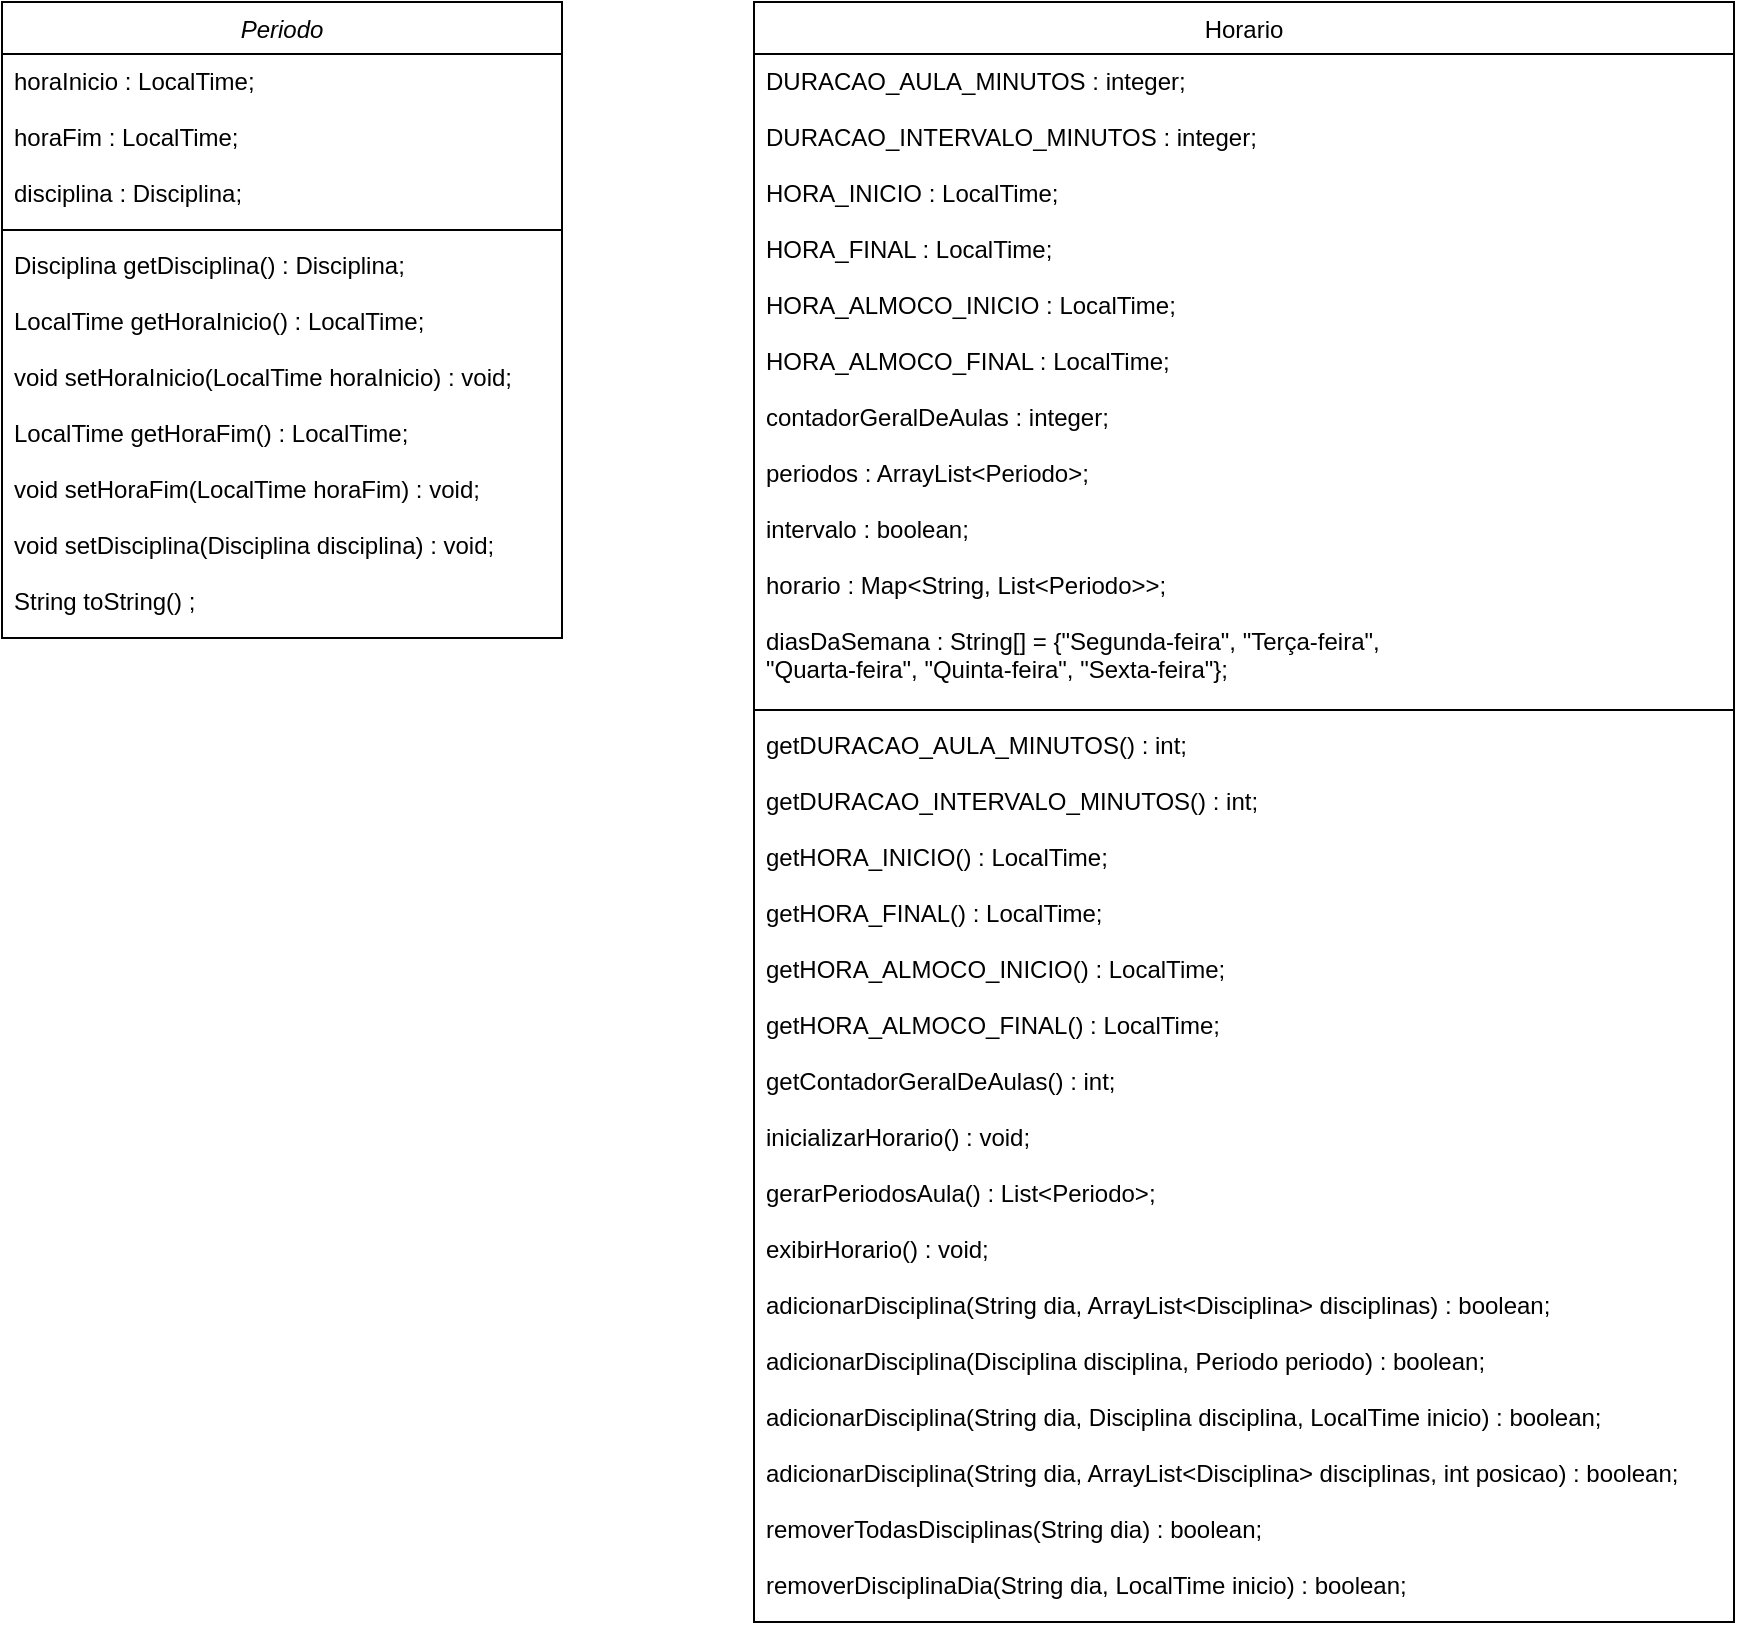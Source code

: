 <mxfile version="24.7.12">
  <diagram id="C5RBs43oDa-KdzZeNtuy" name="Page-1">
    <mxGraphModel dx="1050" dy="557" grid="1" gridSize="10" guides="1" tooltips="1" connect="1" arrows="1" fold="1" page="1" pageScale="1" pageWidth="827" pageHeight="1169" math="0" shadow="0">
      <root>
        <mxCell id="WIyWlLk6GJQsqaUBKTNV-0" />
        <mxCell id="WIyWlLk6GJQsqaUBKTNV-1" parent="WIyWlLk6GJQsqaUBKTNV-0" />
        <mxCell id="zkfFHV4jXpPFQw0GAbJ--0" value="Periodo" style="swimlane;fontStyle=2;align=center;verticalAlign=top;childLayout=stackLayout;horizontal=1;startSize=26;horizontalStack=0;resizeParent=1;resizeLast=0;collapsible=1;marginBottom=0;rounded=0;shadow=0;strokeWidth=1;" parent="WIyWlLk6GJQsqaUBKTNV-1" vertex="1">
          <mxGeometry x="134" y="120" width="280" height="318" as="geometry">
            <mxRectangle x="230" y="140" width="160" height="26" as="alternateBounds" />
          </mxGeometry>
        </mxCell>
        <mxCell id="zkfFHV4jXpPFQw0GAbJ--1" value="horaInicio : LocalTime;&#xa;&#xa;horaFim : LocalTime;&#xa;&#xa;disciplina : Disciplina;&#xa;" style="text;align=left;verticalAlign=top;spacingLeft=4;spacingRight=4;overflow=hidden;rotatable=0;points=[[0,0.5],[1,0.5]];portConstraint=eastwest;" parent="zkfFHV4jXpPFQw0GAbJ--0" vertex="1">
          <mxGeometry y="26" width="280" height="84" as="geometry" />
        </mxCell>
        <mxCell id="zkfFHV4jXpPFQw0GAbJ--4" value="" style="line;html=1;strokeWidth=1;align=left;verticalAlign=middle;spacingTop=-1;spacingLeft=3;spacingRight=3;rotatable=0;labelPosition=right;points=[];portConstraint=eastwest;" parent="zkfFHV4jXpPFQw0GAbJ--0" vertex="1">
          <mxGeometry y="110" width="280" height="8" as="geometry" />
        </mxCell>
        <mxCell id="zkfFHV4jXpPFQw0GAbJ--5" value="Disciplina getDisciplina() : Disciplina;&#xa;&#xa;LocalTime getHoraInicio() : LocalTime;&#xa;&#xa;void setHoraInicio(LocalTime horaInicio) : void;&#xa;&#xa;LocalTime getHoraFim() : LocalTime;&#xa;&#xa;void setHoraFim(LocalTime horaFim) : void;&#xa;&#xa;void setDisciplina(Disciplina disciplina) : void;&#xa;&#xa;String toString() ;&#xa;" style="text;align=left;verticalAlign=top;spacingLeft=4;spacingRight=4;overflow=hidden;rotatable=0;points=[[0,0.5],[1,0.5]];portConstraint=eastwest;" parent="zkfFHV4jXpPFQw0GAbJ--0" vertex="1">
          <mxGeometry y="118" width="280" height="200" as="geometry" />
        </mxCell>
        <mxCell id="zkfFHV4jXpPFQw0GAbJ--17" value="Horario" style="swimlane;fontStyle=0;align=center;verticalAlign=top;childLayout=stackLayout;horizontal=1;startSize=26;horizontalStack=0;resizeParent=1;resizeLast=0;collapsible=1;marginBottom=0;rounded=0;shadow=0;strokeWidth=1;" parent="WIyWlLk6GJQsqaUBKTNV-1" vertex="1">
          <mxGeometry x="510" y="120" width="490" height="810" as="geometry">
            <mxRectangle x="550" y="140" width="160" height="26" as="alternateBounds" />
          </mxGeometry>
        </mxCell>
        <mxCell id="zkfFHV4jXpPFQw0GAbJ--18" value="DURACAO_AULA_MINUTOS : integer;&#xa;&#xa;DURACAO_INTERVALO_MINUTOS : integer;&#xa;&#xa;HORA_INICIO : LocalTime;&#xa;&#xa;HORA_FINAL : LocalTime;&#xa;&#xa;HORA_ALMOCO_INICIO : LocalTime;&#xa;&#xa;HORA_ALMOCO_FINAL : LocalTime;&#xa;&#xa;contadorGeralDeAulas : integer;&#xa;&#xa;periodos : ArrayList&lt;Periodo&gt;;&#xa;&#xa;intervalo : boolean;&#xa;&#xa;horario : Map&lt;String, List&lt;Periodo&gt;&gt;;&#xa;&#xa;diasDaSemana : String[] = {&quot;Segunda-feira&quot;, &quot;Terça-feira&quot;, &#xa;&quot;Quarta-feira&quot;, &quot;Quinta-feira&quot;, &quot;Sexta-feira&quot;};" style="text;align=left;verticalAlign=top;spacingLeft=4;spacingRight=4;overflow=hidden;rotatable=0;points=[[0,0.5],[1,0.5]];portConstraint=eastwest;" parent="zkfFHV4jXpPFQw0GAbJ--17" vertex="1">
          <mxGeometry y="26" width="490" height="324" as="geometry" />
        </mxCell>
        <mxCell id="zkfFHV4jXpPFQw0GAbJ--23" value="" style="line;html=1;strokeWidth=1;align=left;verticalAlign=middle;spacingTop=-1;spacingLeft=3;spacingRight=3;rotatable=0;labelPosition=right;points=[];portConstraint=eastwest;" parent="zkfFHV4jXpPFQw0GAbJ--17" vertex="1">
          <mxGeometry y="350" width="490" height="8" as="geometry" />
        </mxCell>
        <mxCell id="zkfFHV4jXpPFQw0GAbJ--24" value="getDURACAO_AULA_MINUTOS() : int;&#xa;&#xa;getDURACAO_INTERVALO_MINUTOS() : int;&#xa;&#xa;getHORA_INICIO() : LocalTime;&#xa;&#xa;getHORA_FINAL() : LocalTime;&#xa;&#xa;getHORA_ALMOCO_INICIO() : LocalTime;&#xa;&#xa;getHORA_ALMOCO_FINAL() : LocalTime;&#xa;&#xa;getContadorGeralDeAulas() : int;&#xa;&#xa;inicializarHorario() : void;&#xa;&#xa;gerarPeriodosAula() : List&lt;Periodo&gt;;&#xa;&#xa;exibirHorario() : void;&#xa;&#xa;adicionarDisciplina(String dia, ArrayList&lt;Disciplina&gt; disciplinas) : boolean;&#xa;&#xa;adicionarDisciplina(Disciplina disciplina, Periodo periodo) : boolean;&#xa;&#xa;adicionarDisciplina(String dia, Disciplina disciplina, LocalTime inicio) : boolean;&#xa;&#xa;adicionarDisciplina(String dia, ArrayList&lt;Disciplina&gt; disciplinas, int posicao) : boolean;&#xa;&#xa;removerTodasDisciplinas(String dia) : boolean;&#xa;&#xa;removerDisciplinaDia(String dia, LocalTime inicio) : boolean;&#xa;&#xa;&#xa;&#xa;&#xa;&#xa;&#xa;" style="text;align=left;verticalAlign=top;spacingLeft=4;spacingRight=4;overflow=hidden;rotatable=0;points=[[0,0.5],[1,0.5]];portConstraint=eastwest;" parent="zkfFHV4jXpPFQw0GAbJ--17" vertex="1">
          <mxGeometry y="358" width="490" height="452" as="geometry" />
        </mxCell>
      </root>
    </mxGraphModel>
  </diagram>
</mxfile>
